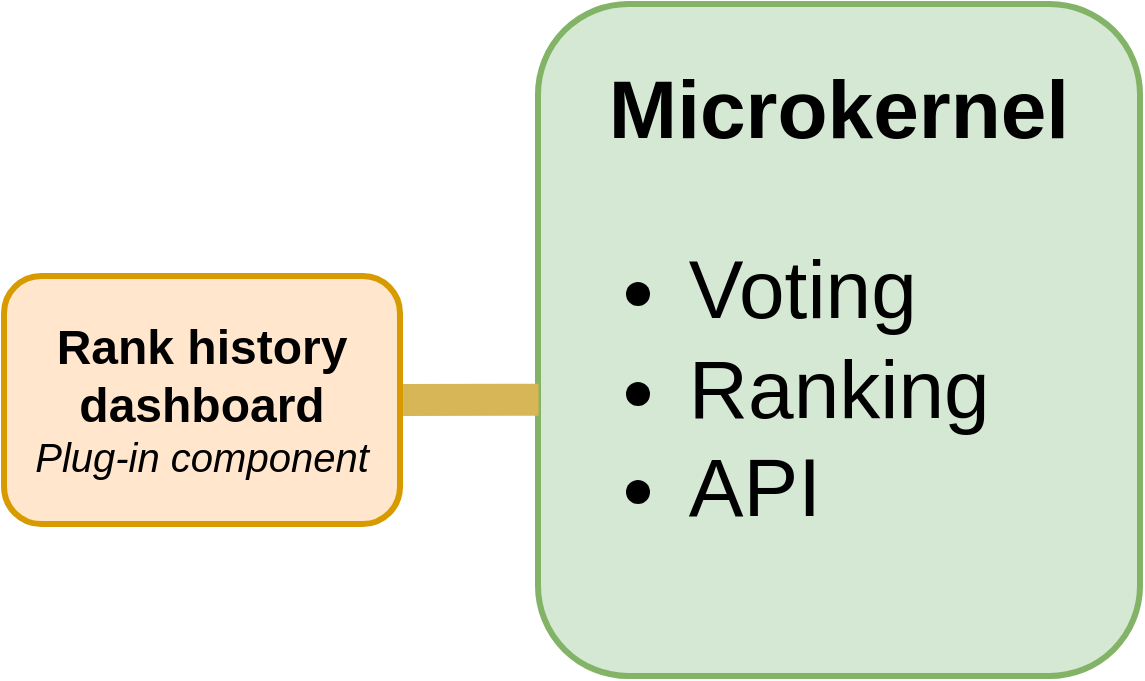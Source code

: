 <mxfile version="15.2.7" type="device"><diagram id="jmvgeUkXb4G0Z7SY6pDU" name="Page-1"><mxGraphModel dx="2473" dy="-299" grid="0" gridSize="10" guides="0" tooltips="1" connect="0" arrows="1" fold="1" page="0" pageScale="1" pageWidth="470" pageHeight="400" background="none" math="0" shadow="0"><root><mxCell id="0"/><mxCell id="1" parent="0"/><mxCell id="ZTmJuMsj8OqH_BtjjWxa-1" value="&lt;div&gt;&lt;font style=&quot;font-size: 41px&quot;&gt;&lt;b&gt;Microkernel&lt;/b&gt;&lt;/font&gt;&lt;/div&gt;&lt;div align=&quot;left&quot;&gt;&lt;ul style=&quot;font-size: 41px&quot;&gt;&lt;li&gt;&lt;font style=&quot;font-size: 41px&quot;&gt;Voting&lt;/font&gt;&lt;/li&gt;&lt;li&gt;&lt;font style=&quot;font-size: 41px&quot;&gt;Ranking&lt;/font&gt;&lt;/li&gt;&lt;li&gt;&lt;font style=&quot;font-size: 41px&quot;&gt;API&lt;br&gt;&lt;/font&gt;&lt;/li&gt;&lt;/ul&gt;&lt;/div&gt;" style="rounded=1;whiteSpace=wrap;html=1;fillColor=#d5e8d4;strokeColor=#82b366;strokeWidth=3;" vertex="1" parent="1"><mxGeometry x="-203" y="1320" width="301" height="336" as="geometry"/></mxCell><mxCell id="ZTmJuMsj8OqH_BtjjWxa-3" style="rounded=0;orthogonalLoop=1;jettySize=auto;html=1;strokeWidth=16;endArrow=none;endFill=0;fillColor=#fff2cc;strokeColor=#d6b656;entryX=0.001;entryY=0.589;entryDx=0;entryDy=0;entryPerimeter=0;" edge="1" parent="1" source="ZTmJuMsj8OqH_BtjjWxa-2" target="ZTmJuMsj8OqH_BtjjWxa-1"><mxGeometry relative="1" as="geometry"><mxPoint x="-205" y="1518" as="targetPoint"/></mxGeometry></mxCell><mxCell id="ZTmJuMsj8OqH_BtjjWxa-2" value="&lt;div style=&quot;font-size: 24px&quot;&gt;&lt;font style=&quot;font-size: 24px&quot;&gt;&lt;b&gt;&lt;font style=&quot;font-size: 24px&quot;&gt;Rank history dashboard&lt;br&gt;&lt;/font&gt;&lt;/b&gt;&lt;/font&gt;&lt;/div&gt;&lt;div&gt;&lt;font style=&quot;font-size: 20px&quot;&gt;&lt;i&gt;&lt;font style=&quot;font-size: 20px&quot;&gt;Plug-in component&lt;/font&gt;&lt;/i&gt;&lt;b&gt;&lt;font style=&quot;font-size: 20px&quot;&gt;&lt;br&gt;&lt;/font&gt;&lt;/b&gt;&lt;/font&gt;&lt;/div&gt;" style="rounded=1;whiteSpace=wrap;html=1;strokeColor=#d79b00;strokeWidth=3;fillColor=#ffe6cc;" vertex="1" parent="1"><mxGeometry x="-470" y="1456" width="198" height="124" as="geometry"/></mxCell></root></mxGraphModel></diagram></mxfile>